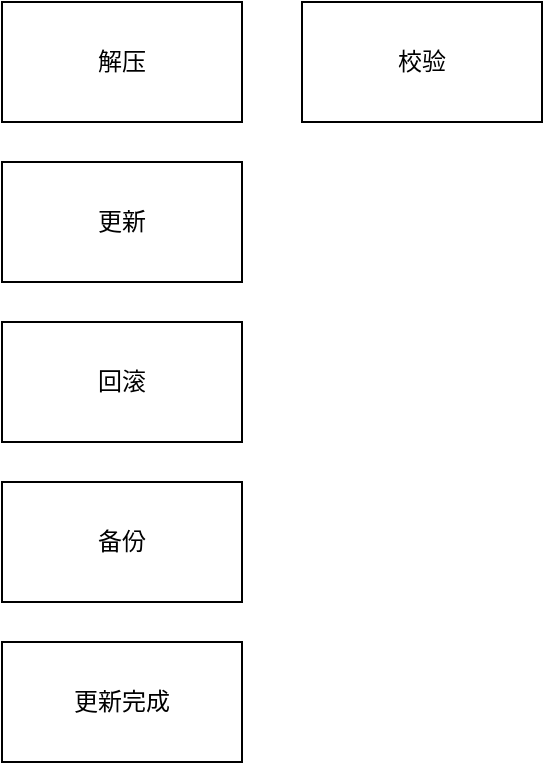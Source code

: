 <mxfile version="12.9.6" type="github">
  <diagram id="5lXAHkHlnkZpg1K_J8hw" name="Page-1">
    <mxGraphModel dx="1612" dy="833" grid="1" gridSize="10" guides="1" tooltips="1" connect="1" arrows="1" fold="1" page="1" pageScale="1" pageWidth="827" pageHeight="1169" math="0" shadow="0">
      <root>
        <mxCell id="0" />
        <mxCell id="1" parent="0" />
        <mxCell id="9CGTjkAQTBcYL7eqiuUe-1" value="解压" style="rounded=0;whiteSpace=wrap;html=1;" vertex="1" parent="1">
          <mxGeometry x="10" y="10" width="120" height="60" as="geometry" />
        </mxCell>
        <mxCell id="9CGTjkAQTBcYL7eqiuUe-3" value="更新" style="rounded=0;whiteSpace=wrap;html=1;" vertex="1" parent="1">
          <mxGeometry x="10" y="90" width="120" height="60" as="geometry" />
        </mxCell>
        <mxCell id="9CGTjkAQTBcYL7eqiuUe-4" value="回滚" style="rounded=0;whiteSpace=wrap;html=1;" vertex="1" parent="1">
          <mxGeometry x="10" y="170" width="120" height="60" as="geometry" />
        </mxCell>
        <mxCell id="9CGTjkAQTBcYL7eqiuUe-5" value="备份" style="rounded=0;whiteSpace=wrap;html=1;" vertex="1" parent="1">
          <mxGeometry x="10" y="250" width="120" height="60" as="geometry" />
        </mxCell>
        <mxCell id="9CGTjkAQTBcYL7eqiuUe-6" value="更新完成" style="rounded=0;whiteSpace=wrap;html=1;" vertex="1" parent="1">
          <mxGeometry x="10" y="330" width="120" height="60" as="geometry" />
        </mxCell>
        <mxCell id="9CGTjkAQTBcYL7eqiuUe-7" value="校验" style="rounded=0;whiteSpace=wrap;html=1;" vertex="1" parent="1">
          <mxGeometry x="160" y="10" width="120" height="60" as="geometry" />
        </mxCell>
      </root>
    </mxGraphModel>
  </diagram>
</mxfile>

